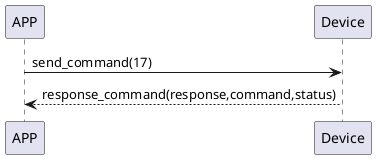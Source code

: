 @startuml
APP -> Device:  send_command(17)
Device --> APP: response_command(response,command,status)
@enduml
